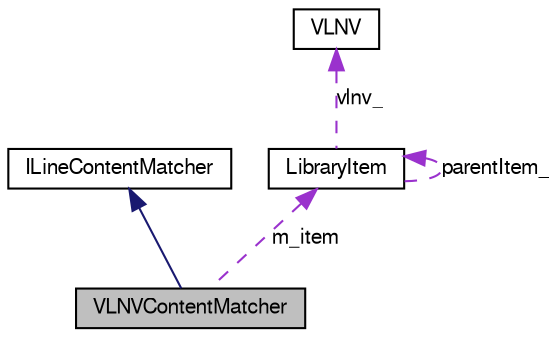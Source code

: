 digraph G
{
  bgcolor="transparent";
  edge [fontname="FreeSans",fontsize=10,labelfontname="FreeSans",labelfontsize=10];
  node [fontname="FreeSans",fontsize=10,shape=record];
  Node1 [label="VLNVContentMatcher",height=0.2,width=0.4,color="black", fillcolor="grey75", style="filled" fontcolor="black"];
  Node2 -> Node1 [dir=back,color="midnightblue",fontsize=10,style="solid",fontname="FreeSans"];
  Node2 [label="ILineContentMatcher",height=0.2,width=0.4,color="black",URL="$class_i_line_content_matcher.html",tooltip="ILineContentMatcher class."];
  Node3 -> Node1 [dir=back,color="darkorchid3",fontsize=10,style="dashed",label="m_item",fontname="FreeSans"];
  Node3 [label="LibraryItem",height=0.2,width=0.4,color="black",URL="$class_library_item.html",tooltip="LibraryItem class is used to create the hierarchical structure of component library..."];
  Node3 -> Node3 [dir=back,color="darkorchid3",fontsize=10,style="dashed",label="parentItem_",fontname="FreeSans"];
  Node4 -> Node3 [dir=back,color="darkorchid3",fontsize=10,style="dashed",label="vlnv_",fontname="FreeSans"];
  Node4 [label="VLNV",height=0.2,width=0.4,color="black",URL="$class_v_l_n_v.html",tooltip="The class to hold VLNV information of a single IP-XACT document."];
}

